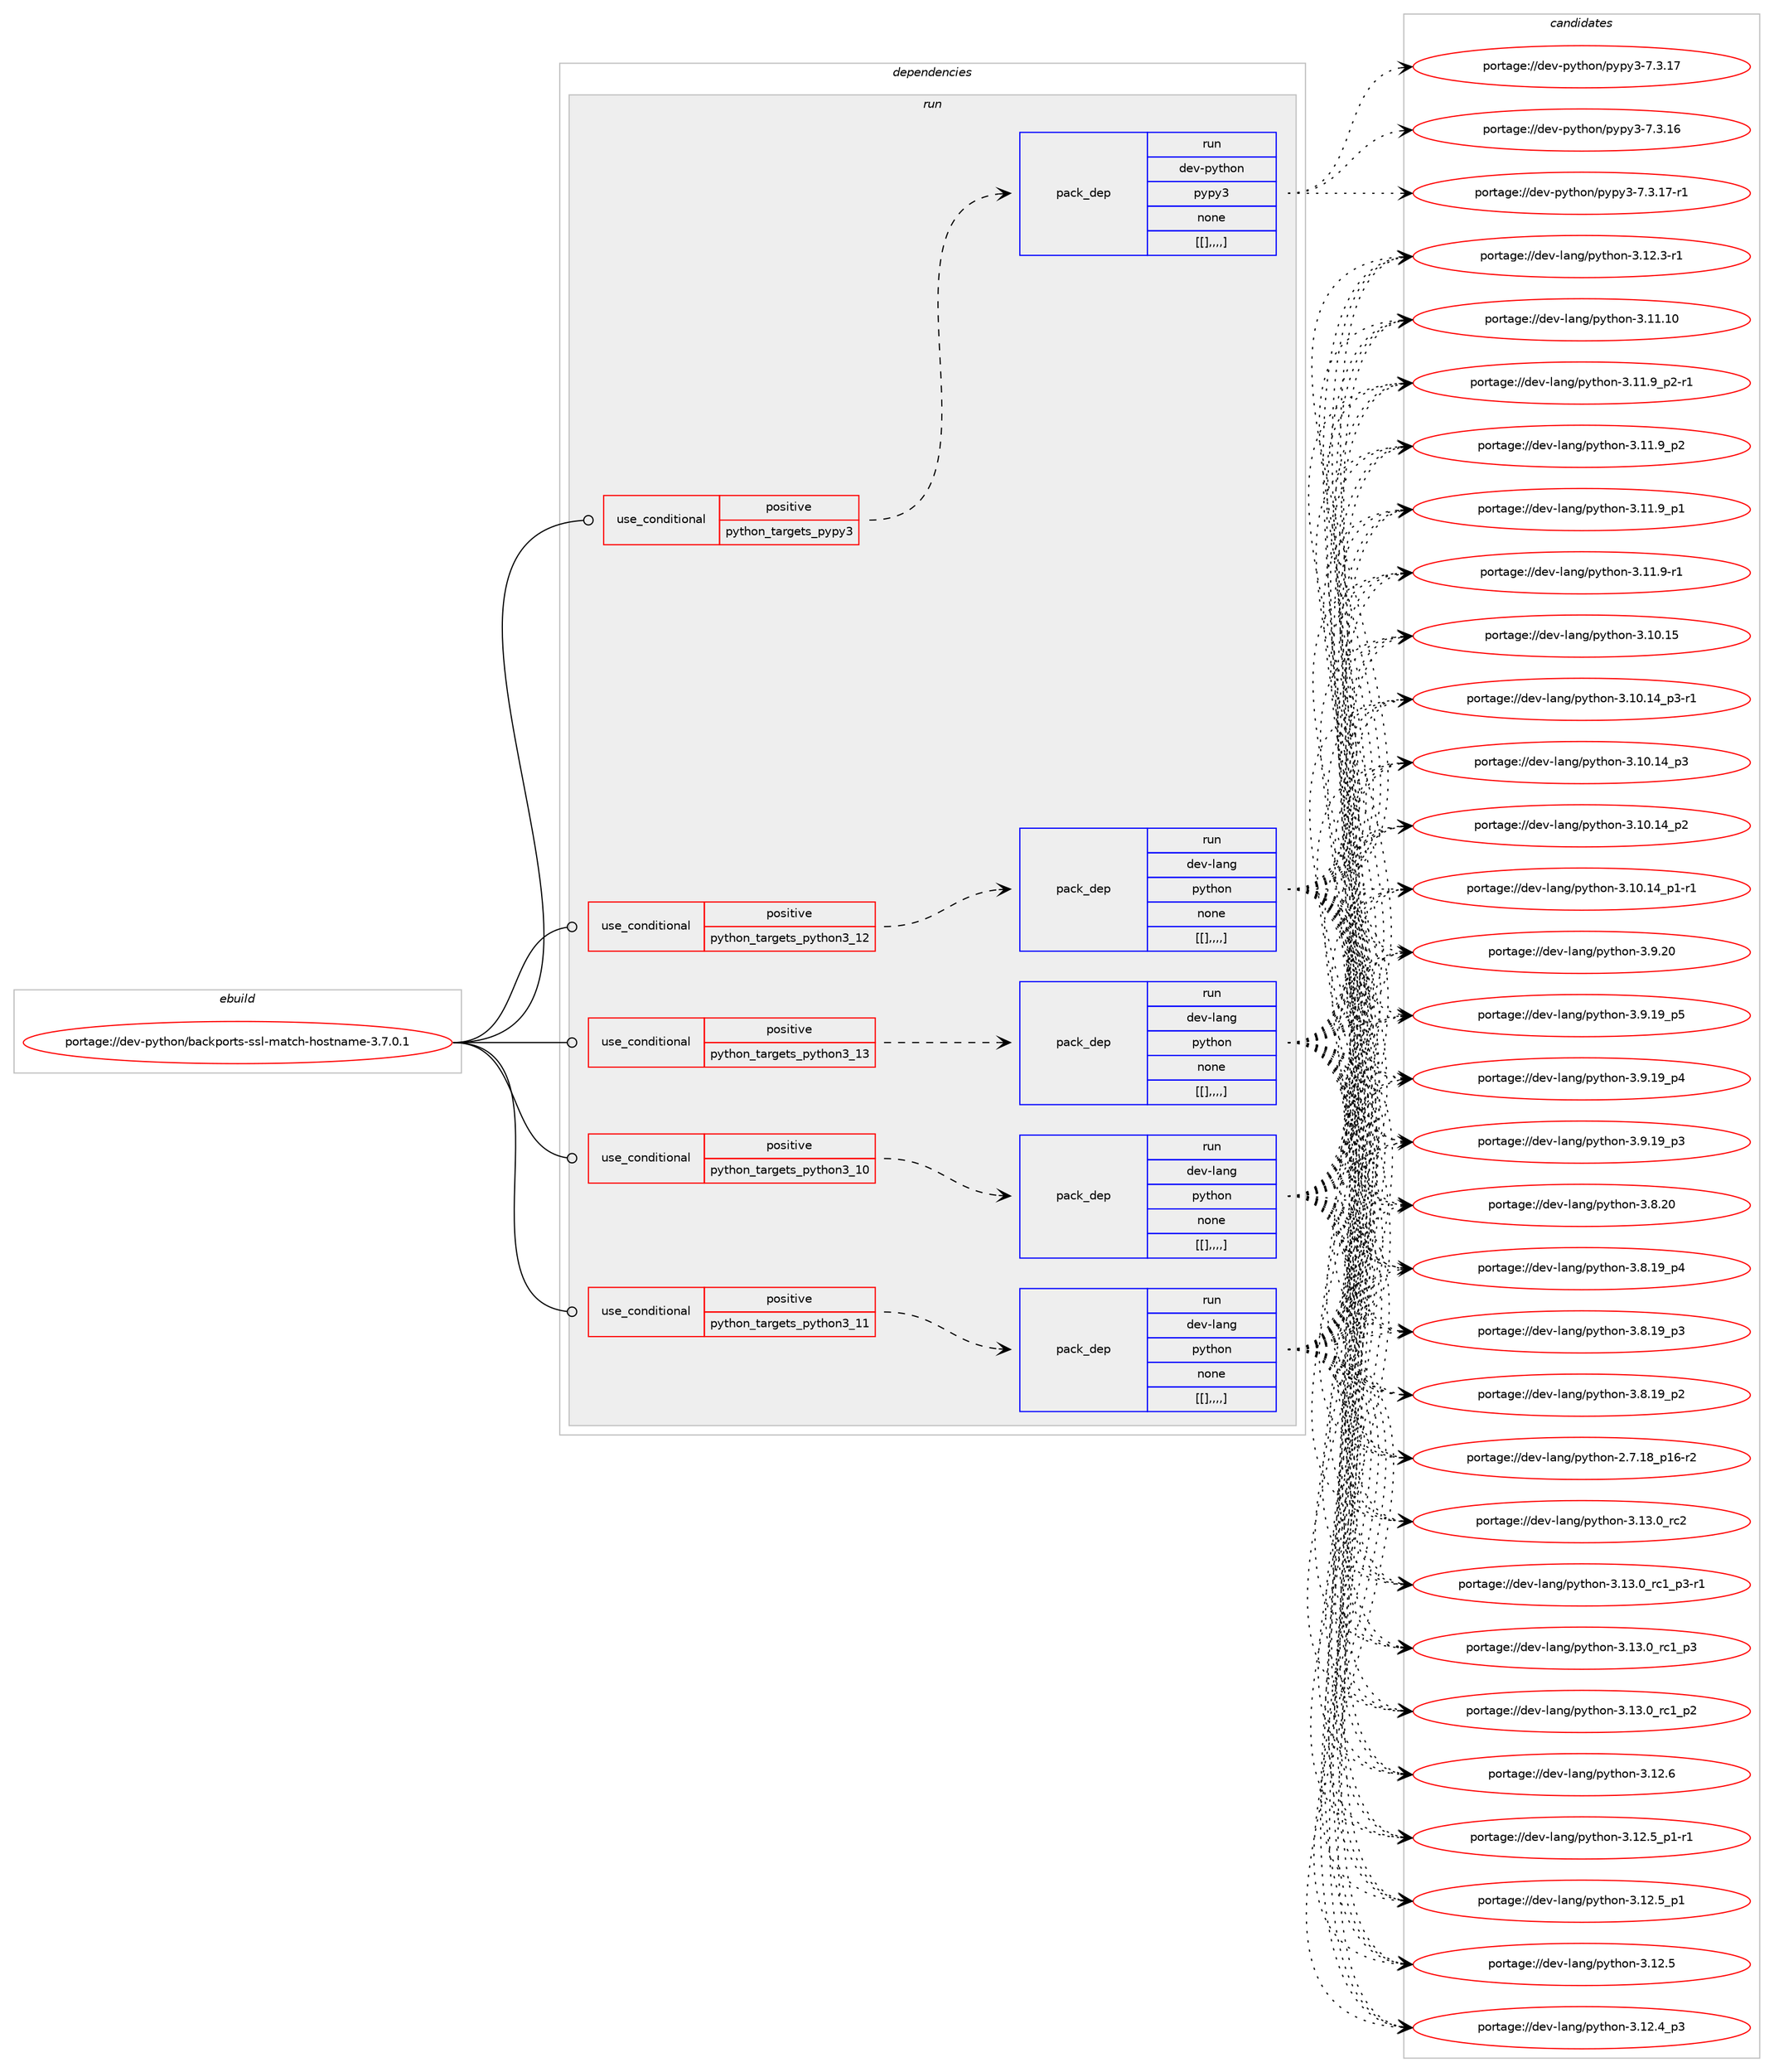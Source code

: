 digraph prolog {

# *************
# Graph options
# *************

newrank=true;
concentrate=true;
compound=true;
graph [rankdir=LR,fontname=Helvetica,fontsize=10,ranksep=1.5];#, ranksep=2.5, nodesep=0.2];
edge  [arrowhead=vee];
node  [fontname=Helvetica,fontsize=10];

# **********
# The ebuild
# **********

subgraph cluster_leftcol {
color=gray;
label=<<i>ebuild</i>>;
id [label="portage://dev-python/backports-ssl-match-hostname-3.7.0.1", color=red, width=4, href="../dev-python/backports-ssl-match-hostname-3.7.0.1.svg"];
}

# ****************
# The dependencies
# ****************

subgraph cluster_midcol {
color=gray;
label=<<i>dependencies</i>>;
subgraph cluster_compile {
fillcolor="#eeeeee";
style=filled;
label=<<i>compile</i>>;
}
subgraph cluster_compileandrun {
fillcolor="#eeeeee";
style=filled;
label=<<i>compile and run</i>>;
}
subgraph cluster_run {
fillcolor="#eeeeee";
style=filled;
label=<<i>run</i>>;
subgraph cond31689 {
dependency143271 [label=<<TABLE BORDER="0" CELLBORDER="1" CELLSPACING="0" CELLPADDING="4"><TR><TD ROWSPAN="3" CELLPADDING="10">use_conditional</TD></TR><TR><TD>positive</TD></TR><TR><TD>python_targets_pypy3</TD></TR></TABLE>>, shape=none, color=red];
subgraph pack110369 {
dependency143272 [label=<<TABLE BORDER="0" CELLBORDER="1" CELLSPACING="0" CELLPADDING="4" WIDTH="220"><TR><TD ROWSPAN="6" CELLPADDING="30">pack_dep</TD></TR><TR><TD WIDTH="110">run</TD></TR><TR><TD>dev-python</TD></TR><TR><TD>pypy3</TD></TR><TR><TD>none</TD></TR><TR><TD>[[],,,,]</TD></TR></TABLE>>, shape=none, color=blue];
}
dependency143271:e -> dependency143272:w [weight=20,style="dashed",arrowhead="vee"];
}
id:e -> dependency143271:w [weight=20,style="solid",arrowhead="odot"];
subgraph cond31690 {
dependency143273 [label=<<TABLE BORDER="0" CELLBORDER="1" CELLSPACING="0" CELLPADDING="4"><TR><TD ROWSPAN="3" CELLPADDING="10">use_conditional</TD></TR><TR><TD>positive</TD></TR><TR><TD>python_targets_python3_10</TD></TR></TABLE>>, shape=none, color=red];
subgraph pack110370 {
dependency143274 [label=<<TABLE BORDER="0" CELLBORDER="1" CELLSPACING="0" CELLPADDING="4" WIDTH="220"><TR><TD ROWSPAN="6" CELLPADDING="30">pack_dep</TD></TR><TR><TD WIDTH="110">run</TD></TR><TR><TD>dev-lang</TD></TR><TR><TD>python</TD></TR><TR><TD>none</TD></TR><TR><TD>[[],,,,]</TD></TR></TABLE>>, shape=none, color=blue];
}
dependency143273:e -> dependency143274:w [weight=20,style="dashed",arrowhead="vee"];
}
id:e -> dependency143273:w [weight=20,style="solid",arrowhead="odot"];
subgraph cond31691 {
dependency143275 [label=<<TABLE BORDER="0" CELLBORDER="1" CELLSPACING="0" CELLPADDING="4"><TR><TD ROWSPAN="3" CELLPADDING="10">use_conditional</TD></TR><TR><TD>positive</TD></TR><TR><TD>python_targets_python3_11</TD></TR></TABLE>>, shape=none, color=red];
subgraph pack110371 {
dependency143276 [label=<<TABLE BORDER="0" CELLBORDER="1" CELLSPACING="0" CELLPADDING="4" WIDTH="220"><TR><TD ROWSPAN="6" CELLPADDING="30">pack_dep</TD></TR><TR><TD WIDTH="110">run</TD></TR><TR><TD>dev-lang</TD></TR><TR><TD>python</TD></TR><TR><TD>none</TD></TR><TR><TD>[[],,,,]</TD></TR></TABLE>>, shape=none, color=blue];
}
dependency143275:e -> dependency143276:w [weight=20,style="dashed",arrowhead="vee"];
}
id:e -> dependency143275:w [weight=20,style="solid",arrowhead="odot"];
subgraph cond31692 {
dependency143277 [label=<<TABLE BORDER="0" CELLBORDER="1" CELLSPACING="0" CELLPADDING="4"><TR><TD ROWSPAN="3" CELLPADDING="10">use_conditional</TD></TR><TR><TD>positive</TD></TR><TR><TD>python_targets_python3_12</TD></TR></TABLE>>, shape=none, color=red];
subgraph pack110372 {
dependency143278 [label=<<TABLE BORDER="0" CELLBORDER="1" CELLSPACING="0" CELLPADDING="4" WIDTH="220"><TR><TD ROWSPAN="6" CELLPADDING="30">pack_dep</TD></TR><TR><TD WIDTH="110">run</TD></TR><TR><TD>dev-lang</TD></TR><TR><TD>python</TD></TR><TR><TD>none</TD></TR><TR><TD>[[],,,,]</TD></TR></TABLE>>, shape=none, color=blue];
}
dependency143277:e -> dependency143278:w [weight=20,style="dashed",arrowhead="vee"];
}
id:e -> dependency143277:w [weight=20,style="solid",arrowhead="odot"];
subgraph cond31693 {
dependency143279 [label=<<TABLE BORDER="0" CELLBORDER="1" CELLSPACING="0" CELLPADDING="4"><TR><TD ROWSPAN="3" CELLPADDING="10">use_conditional</TD></TR><TR><TD>positive</TD></TR><TR><TD>python_targets_python3_13</TD></TR></TABLE>>, shape=none, color=red];
subgraph pack110373 {
dependency143280 [label=<<TABLE BORDER="0" CELLBORDER="1" CELLSPACING="0" CELLPADDING="4" WIDTH="220"><TR><TD ROWSPAN="6" CELLPADDING="30">pack_dep</TD></TR><TR><TD WIDTH="110">run</TD></TR><TR><TD>dev-lang</TD></TR><TR><TD>python</TD></TR><TR><TD>none</TD></TR><TR><TD>[[],,,,]</TD></TR></TABLE>>, shape=none, color=blue];
}
dependency143279:e -> dependency143280:w [weight=20,style="dashed",arrowhead="vee"];
}
id:e -> dependency143279:w [weight=20,style="solid",arrowhead="odot"];
}
}

# **************
# The candidates
# **************

subgraph cluster_choices {
rank=same;
color=gray;
label=<<i>candidates</i>>;

subgraph choice110369 {
color=black;
nodesep=1;
choice100101118451121211161041111104711212111212151455546514649554511449 [label="portage://dev-python/pypy3-7.3.17-r1", color=red, width=4,href="../dev-python/pypy3-7.3.17-r1.svg"];
choice10010111845112121116104111110471121211121215145554651464955 [label="portage://dev-python/pypy3-7.3.17", color=red, width=4,href="../dev-python/pypy3-7.3.17.svg"];
choice10010111845112121116104111110471121211121215145554651464954 [label="portage://dev-python/pypy3-7.3.16", color=red, width=4,href="../dev-python/pypy3-7.3.16.svg"];
dependency143272:e -> choice100101118451121211161041111104711212111212151455546514649554511449:w [style=dotted,weight="100"];
dependency143272:e -> choice10010111845112121116104111110471121211121215145554651464955:w [style=dotted,weight="100"];
dependency143272:e -> choice10010111845112121116104111110471121211121215145554651464954:w [style=dotted,weight="100"];
}
subgraph choice110370 {
color=black;
nodesep=1;
choice10010111845108971101034711212111610411111045514649514648951149950 [label="portage://dev-lang/python-3.13.0_rc2", color=red, width=4,href="../dev-lang/python-3.13.0_rc2.svg"];
choice1001011184510897110103471121211161041111104551464951464895114994995112514511449 [label="portage://dev-lang/python-3.13.0_rc1_p3-r1", color=red, width=4,href="../dev-lang/python-3.13.0_rc1_p3-r1.svg"];
choice100101118451089711010347112121116104111110455146495146489511499499511251 [label="portage://dev-lang/python-3.13.0_rc1_p3", color=red, width=4,href="../dev-lang/python-3.13.0_rc1_p3.svg"];
choice100101118451089711010347112121116104111110455146495146489511499499511250 [label="portage://dev-lang/python-3.13.0_rc1_p2", color=red, width=4,href="../dev-lang/python-3.13.0_rc1_p2.svg"];
choice10010111845108971101034711212111610411111045514649504654 [label="portage://dev-lang/python-3.12.6", color=red, width=4,href="../dev-lang/python-3.12.6.svg"];
choice1001011184510897110103471121211161041111104551464950465395112494511449 [label="portage://dev-lang/python-3.12.5_p1-r1", color=red, width=4,href="../dev-lang/python-3.12.5_p1-r1.svg"];
choice100101118451089711010347112121116104111110455146495046539511249 [label="portage://dev-lang/python-3.12.5_p1", color=red, width=4,href="../dev-lang/python-3.12.5_p1.svg"];
choice10010111845108971101034711212111610411111045514649504653 [label="portage://dev-lang/python-3.12.5", color=red, width=4,href="../dev-lang/python-3.12.5.svg"];
choice100101118451089711010347112121116104111110455146495046529511251 [label="portage://dev-lang/python-3.12.4_p3", color=red, width=4,href="../dev-lang/python-3.12.4_p3.svg"];
choice100101118451089711010347112121116104111110455146495046514511449 [label="portage://dev-lang/python-3.12.3-r1", color=red, width=4,href="../dev-lang/python-3.12.3-r1.svg"];
choice1001011184510897110103471121211161041111104551464949464948 [label="portage://dev-lang/python-3.11.10", color=red, width=4,href="../dev-lang/python-3.11.10.svg"];
choice1001011184510897110103471121211161041111104551464949465795112504511449 [label="portage://dev-lang/python-3.11.9_p2-r1", color=red, width=4,href="../dev-lang/python-3.11.9_p2-r1.svg"];
choice100101118451089711010347112121116104111110455146494946579511250 [label="portage://dev-lang/python-3.11.9_p2", color=red, width=4,href="../dev-lang/python-3.11.9_p2.svg"];
choice100101118451089711010347112121116104111110455146494946579511249 [label="portage://dev-lang/python-3.11.9_p1", color=red, width=4,href="../dev-lang/python-3.11.9_p1.svg"];
choice100101118451089711010347112121116104111110455146494946574511449 [label="portage://dev-lang/python-3.11.9-r1", color=red, width=4,href="../dev-lang/python-3.11.9-r1.svg"];
choice1001011184510897110103471121211161041111104551464948464953 [label="portage://dev-lang/python-3.10.15", color=red, width=4,href="../dev-lang/python-3.10.15.svg"];
choice100101118451089711010347112121116104111110455146494846495295112514511449 [label="portage://dev-lang/python-3.10.14_p3-r1", color=red, width=4,href="../dev-lang/python-3.10.14_p3-r1.svg"];
choice10010111845108971101034711212111610411111045514649484649529511251 [label="portage://dev-lang/python-3.10.14_p3", color=red, width=4,href="../dev-lang/python-3.10.14_p3.svg"];
choice10010111845108971101034711212111610411111045514649484649529511250 [label="portage://dev-lang/python-3.10.14_p2", color=red, width=4,href="../dev-lang/python-3.10.14_p2.svg"];
choice100101118451089711010347112121116104111110455146494846495295112494511449 [label="portage://dev-lang/python-3.10.14_p1-r1", color=red, width=4,href="../dev-lang/python-3.10.14_p1-r1.svg"];
choice10010111845108971101034711212111610411111045514657465048 [label="portage://dev-lang/python-3.9.20", color=red, width=4,href="../dev-lang/python-3.9.20.svg"];
choice100101118451089711010347112121116104111110455146574649579511253 [label="portage://dev-lang/python-3.9.19_p5", color=red, width=4,href="../dev-lang/python-3.9.19_p5.svg"];
choice100101118451089711010347112121116104111110455146574649579511252 [label="portage://dev-lang/python-3.9.19_p4", color=red, width=4,href="../dev-lang/python-3.9.19_p4.svg"];
choice100101118451089711010347112121116104111110455146574649579511251 [label="portage://dev-lang/python-3.9.19_p3", color=red, width=4,href="../dev-lang/python-3.9.19_p3.svg"];
choice10010111845108971101034711212111610411111045514656465048 [label="portage://dev-lang/python-3.8.20", color=red, width=4,href="../dev-lang/python-3.8.20.svg"];
choice100101118451089711010347112121116104111110455146564649579511252 [label="portage://dev-lang/python-3.8.19_p4", color=red, width=4,href="../dev-lang/python-3.8.19_p4.svg"];
choice100101118451089711010347112121116104111110455146564649579511251 [label="portage://dev-lang/python-3.8.19_p3", color=red, width=4,href="../dev-lang/python-3.8.19_p3.svg"];
choice100101118451089711010347112121116104111110455146564649579511250 [label="portage://dev-lang/python-3.8.19_p2", color=red, width=4,href="../dev-lang/python-3.8.19_p2.svg"];
choice100101118451089711010347112121116104111110455046554649569511249544511450 [label="portage://dev-lang/python-2.7.18_p16-r2", color=red, width=4,href="../dev-lang/python-2.7.18_p16-r2.svg"];
dependency143274:e -> choice10010111845108971101034711212111610411111045514649514648951149950:w [style=dotted,weight="100"];
dependency143274:e -> choice1001011184510897110103471121211161041111104551464951464895114994995112514511449:w [style=dotted,weight="100"];
dependency143274:e -> choice100101118451089711010347112121116104111110455146495146489511499499511251:w [style=dotted,weight="100"];
dependency143274:e -> choice100101118451089711010347112121116104111110455146495146489511499499511250:w [style=dotted,weight="100"];
dependency143274:e -> choice10010111845108971101034711212111610411111045514649504654:w [style=dotted,weight="100"];
dependency143274:e -> choice1001011184510897110103471121211161041111104551464950465395112494511449:w [style=dotted,weight="100"];
dependency143274:e -> choice100101118451089711010347112121116104111110455146495046539511249:w [style=dotted,weight="100"];
dependency143274:e -> choice10010111845108971101034711212111610411111045514649504653:w [style=dotted,weight="100"];
dependency143274:e -> choice100101118451089711010347112121116104111110455146495046529511251:w [style=dotted,weight="100"];
dependency143274:e -> choice100101118451089711010347112121116104111110455146495046514511449:w [style=dotted,weight="100"];
dependency143274:e -> choice1001011184510897110103471121211161041111104551464949464948:w [style=dotted,weight="100"];
dependency143274:e -> choice1001011184510897110103471121211161041111104551464949465795112504511449:w [style=dotted,weight="100"];
dependency143274:e -> choice100101118451089711010347112121116104111110455146494946579511250:w [style=dotted,weight="100"];
dependency143274:e -> choice100101118451089711010347112121116104111110455146494946579511249:w [style=dotted,weight="100"];
dependency143274:e -> choice100101118451089711010347112121116104111110455146494946574511449:w [style=dotted,weight="100"];
dependency143274:e -> choice1001011184510897110103471121211161041111104551464948464953:w [style=dotted,weight="100"];
dependency143274:e -> choice100101118451089711010347112121116104111110455146494846495295112514511449:w [style=dotted,weight="100"];
dependency143274:e -> choice10010111845108971101034711212111610411111045514649484649529511251:w [style=dotted,weight="100"];
dependency143274:e -> choice10010111845108971101034711212111610411111045514649484649529511250:w [style=dotted,weight="100"];
dependency143274:e -> choice100101118451089711010347112121116104111110455146494846495295112494511449:w [style=dotted,weight="100"];
dependency143274:e -> choice10010111845108971101034711212111610411111045514657465048:w [style=dotted,weight="100"];
dependency143274:e -> choice100101118451089711010347112121116104111110455146574649579511253:w [style=dotted,weight="100"];
dependency143274:e -> choice100101118451089711010347112121116104111110455146574649579511252:w [style=dotted,weight="100"];
dependency143274:e -> choice100101118451089711010347112121116104111110455146574649579511251:w [style=dotted,weight="100"];
dependency143274:e -> choice10010111845108971101034711212111610411111045514656465048:w [style=dotted,weight="100"];
dependency143274:e -> choice100101118451089711010347112121116104111110455146564649579511252:w [style=dotted,weight="100"];
dependency143274:e -> choice100101118451089711010347112121116104111110455146564649579511251:w [style=dotted,weight="100"];
dependency143274:e -> choice100101118451089711010347112121116104111110455146564649579511250:w [style=dotted,weight="100"];
dependency143274:e -> choice100101118451089711010347112121116104111110455046554649569511249544511450:w [style=dotted,weight="100"];
}
subgraph choice110371 {
color=black;
nodesep=1;
choice10010111845108971101034711212111610411111045514649514648951149950 [label="portage://dev-lang/python-3.13.0_rc2", color=red, width=4,href="../dev-lang/python-3.13.0_rc2.svg"];
choice1001011184510897110103471121211161041111104551464951464895114994995112514511449 [label="portage://dev-lang/python-3.13.0_rc1_p3-r1", color=red, width=4,href="../dev-lang/python-3.13.0_rc1_p3-r1.svg"];
choice100101118451089711010347112121116104111110455146495146489511499499511251 [label="portage://dev-lang/python-3.13.0_rc1_p3", color=red, width=4,href="../dev-lang/python-3.13.0_rc1_p3.svg"];
choice100101118451089711010347112121116104111110455146495146489511499499511250 [label="portage://dev-lang/python-3.13.0_rc1_p2", color=red, width=4,href="../dev-lang/python-3.13.0_rc1_p2.svg"];
choice10010111845108971101034711212111610411111045514649504654 [label="portage://dev-lang/python-3.12.6", color=red, width=4,href="../dev-lang/python-3.12.6.svg"];
choice1001011184510897110103471121211161041111104551464950465395112494511449 [label="portage://dev-lang/python-3.12.5_p1-r1", color=red, width=4,href="../dev-lang/python-3.12.5_p1-r1.svg"];
choice100101118451089711010347112121116104111110455146495046539511249 [label="portage://dev-lang/python-3.12.5_p1", color=red, width=4,href="../dev-lang/python-3.12.5_p1.svg"];
choice10010111845108971101034711212111610411111045514649504653 [label="portage://dev-lang/python-3.12.5", color=red, width=4,href="../dev-lang/python-3.12.5.svg"];
choice100101118451089711010347112121116104111110455146495046529511251 [label="portage://dev-lang/python-3.12.4_p3", color=red, width=4,href="../dev-lang/python-3.12.4_p3.svg"];
choice100101118451089711010347112121116104111110455146495046514511449 [label="portage://dev-lang/python-3.12.3-r1", color=red, width=4,href="../dev-lang/python-3.12.3-r1.svg"];
choice1001011184510897110103471121211161041111104551464949464948 [label="portage://dev-lang/python-3.11.10", color=red, width=4,href="../dev-lang/python-3.11.10.svg"];
choice1001011184510897110103471121211161041111104551464949465795112504511449 [label="portage://dev-lang/python-3.11.9_p2-r1", color=red, width=4,href="../dev-lang/python-3.11.9_p2-r1.svg"];
choice100101118451089711010347112121116104111110455146494946579511250 [label="portage://dev-lang/python-3.11.9_p2", color=red, width=4,href="../dev-lang/python-3.11.9_p2.svg"];
choice100101118451089711010347112121116104111110455146494946579511249 [label="portage://dev-lang/python-3.11.9_p1", color=red, width=4,href="../dev-lang/python-3.11.9_p1.svg"];
choice100101118451089711010347112121116104111110455146494946574511449 [label="portage://dev-lang/python-3.11.9-r1", color=red, width=4,href="../dev-lang/python-3.11.9-r1.svg"];
choice1001011184510897110103471121211161041111104551464948464953 [label="portage://dev-lang/python-3.10.15", color=red, width=4,href="../dev-lang/python-3.10.15.svg"];
choice100101118451089711010347112121116104111110455146494846495295112514511449 [label="portage://dev-lang/python-3.10.14_p3-r1", color=red, width=4,href="../dev-lang/python-3.10.14_p3-r1.svg"];
choice10010111845108971101034711212111610411111045514649484649529511251 [label="portage://dev-lang/python-3.10.14_p3", color=red, width=4,href="../dev-lang/python-3.10.14_p3.svg"];
choice10010111845108971101034711212111610411111045514649484649529511250 [label="portage://dev-lang/python-3.10.14_p2", color=red, width=4,href="../dev-lang/python-3.10.14_p2.svg"];
choice100101118451089711010347112121116104111110455146494846495295112494511449 [label="portage://dev-lang/python-3.10.14_p1-r1", color=red, width=4,href="../dev-lang/python-3.10.14_p1-r1.svg"];
choice10010111845108971101034711212111610411111045514657465048 [label="portage://dev-lang/python-3.9.20", color=red, width=4,href="../dev-lang/python-3.9.20.svg"];
choice100101118451089711010347112121116104111110455146574649579511253 [label="portage://dev-lang/python-3.9.19_p5", color=red, width=4,href="../dev-lang/python-3.9.19_p5.svg"];
choice100101118451089711010347112121116104111110455146574649579511252 [label="portage://dev-lang/python-3.9.19_p4", color=red, width=4,href="../dev-lang/python-3.9.19_p4.svg"];
choice100101118451089711010347112121116104111110455146574649579511251 [label="portage://dev-lang/python-3.9.19_p3", color=red, width=4,href="../dev-lang/python-3.9.19_p3.svg"];
choice10010111845108971101034711212111610411111045514656465048 [label="portage://dev-lang/python-3.8.20", color=red, width=4,href="../dev-lang/python-3.8.20.svg"];
choice100101118451089711010347112121116104111110455146564649579511252 [label="portage://dev-lang/python-3.8.19_p4", color=red, width=4,href="../dev-lang/python-3.8.19_p4.svg"];
choice100101118451089711010347112121116104111110455146564649579511251 [label="portage://dev-lang/python-3.8.19_p3", color=red, width=4,href="../dev-lang/python-3.8.19_p3.svg"];
choice100101118451089711010347112121116104111110455146564649579511250 [label="portage://dev-lang/python-3.8.19_p2", color=red, width=4,href="../dev-lang/python-3.8.19_p2.svg"];
choice100101118451089711010347112121116104111110455046554649569511249544511450 [label="portage://dev-lang/python-2.7.18_p16-r2", color=red, width=4,href="../dev-lang/python-2.7.18_p16-r2.svg"];
dependency143276:e -> choice10010111845108971101034711212111610411111045514649514648951149950:w [style=dotted,weight="100"];
dependency143276:e -> choice1001011184510897110103471121211161041111104551464951464895114994995112514511449:w [style=dotted,weight="100"];
dependency143276:e -> choice100101118451089711010347112121116104111110455146495146489511499499511251:w [style=dotted,weight="100"];
dependency143276:e -> choice100101118451089711010347112121116104111110455146495146489511499499511250:w [style=dotted,weight="100"];
dependency143276:e -> choice10010111845108971101034711212111610411111045514649504654:w [style=dotted,weight="100"];
dependency143276:e -> choice1001011184510897110103471121211161041111104551464950465395112494511449:w [style=dotted,weight="100"];
dependency143276:e -> choice100101118451089711010347112121116104111110455146495046539511249:w [style=dotted,weight="100"];
dependency143276:e -> choice10010111845108971101034711212111610411111045514649504653:w [style=dotted,weight="100"];
dependency143276:e -> choice100101118451089711010347112121116104111110455146495046529511251:w [style=dotted,weight="100"];
dependency143276:e -> choice100101118451089711010347112121116104111110455146495046514511449:w [style=dotted,weight="100"];
dependency143276:e -> choice1001011184510897110103471121211161041111104551464949464948:w [style=dotted,weight="100"];
dependency143276:e -> choice1001011184510897110103471121211161041111104551464949465795112504511449:w [style=dotted,weight="100"];
dependency143276:e -> choice100101118451089711010347112121116104111110455146494946579511250:w [style=dotted,weight="100"];
dependency143276:e -> choice100101118451089711010347112121116104111110455146494946579511249:w [style=dotted,weight="100"];
dependency143276:e -> choice100101118451089711010347112121116104111110455146494946574511449:w [style=dotted,weight="100"];
dependency143276:e -> choice1001011184510897110103471121211161041111104551464948464953:w [style=dotted,weight="100"];
dependency143276:e -> choice100101118451089711010347112121116104111110455146494846495295112514511449:w [style=dotted,weight="100"];
dependency143276:e -> choice10010111845108971101034711212111610411111045514649484649529511251:w [style=dotted,weight="100"];
dependency143276:e -> choice10010111845108971101034711212111610411111045514649484649529511250:w [style=dotted,weight="100"];
dependency143276:e -> choice100101118451089711010347112121116104111110455146494846495295112494511449:w [style=dotted,weight="100"];
dependency143276:e -> choice10010111845108971101034711212111610411111045514657465048:w [style=dotted,weight="100"];
dependency143276:e -> choice100101118451089711010347112121116104111110455146574649579511253:w [style=dotted,weight="100"];
dependency143276:e -> choice100101118451089711010347112121116104111110455146574649579511252:w [style=dotted,weight="100"];
dependency143276:e -> choice100101118451089711010347112121116104111110455146574649579511251:w [style=dotted,weight="100"];
dependency143276:e -> choice10010111845108971101034711212111610411111045514656465048:w [style=dotted,weight="100"];
dependency143276:e -> choice100101118451089711010347112121116104111110455146564649579511252:w [style=dotted,weight="100"];
dependency143276:e -> choice100101118451089711010347112121116104111110455146564649579511251:w [style=dotted,weight="100"];
dependency143276:e -> choice100101118451089711010347112121116104111110455146564649579511250:w [style=dotted,weight="100"];
dependency143276:e -> choice100101118451089711010347112121116104111110455046554649569511249544511450:w [style=dotted,weight="100"];
}
subgraph choice110372 {
color=black;
nodesep=1;
choice10010111845108971101034711212111610411111045514649514648951149950 [label="portage://dev-lang/python-3.13.0_rc2", color=red, width=4,href="../dev-lang/python-3.13.0_rc2.svg"];
choice1001011184510897110103471121211161041111104551464951464895114994995112514511449 [label="portage://dev-lang/python-3.13.0_rc1_p3-r1", color=red, width=4,href="../dev-lang/python-3.13.0_rc1_p3-r1.svg"];
choice100101118451089711010347112121116104111110455146495146489511499499511251 [label="portage://dev-lang/python-3.13.0_rc1_p3", color=red, width=4,href="../dev-lang/python-3.13.0_rc1_p3.svg"];
choice100101118451089711010347112121116104111110455146495146489511499499511250 [label="portage://dev-lang/python-3.13.0_rc1_p2", color=red, width=4,href="../dev-lang/python-3.13.0_rc1_p2.svg"];
choice10010111845108971101034711212111610411111045514649504654 [label="portage://dev-lang/python-3.12.6", color=red, width=4,href="../dev-lang/python-3.12.6.svg"];
choice1001011184510897110103471121211161041111104551464950465395112494511449 [label="portage://dev-lang/python-3.12.5_p1-r1", color=red, width=4,href="../dev-lang/python-3.12.5_p1-r1.svg"];
choice100101118451089711010347112121116104111110455146495046539511249 [label="portage://dev-lang/python-3.12.5_p1", color=red, width=4,href="../dev-lang/python-3.12.5_p1.svg"];
choice10010111845108971101034711212111610411111045514649504653 [label="portage://dev-lang/python-3.12.5", color=red, width=4,href="../dev-lang/python-3.12.5.svg"];
choice100101118451089711010347112121116104111110455146495046529511251 [label="portage://dev-lang/python-3.12.4_p3", color=red, width=4,href="../dev-lang/python-3.12.4_p3.svg"];
choice100101118451089711010347112121116104111110455146495046514511449 [label="portage://dev-lang/python-3.12.3-r1", color=red, width=4,href="../dev-lang/python-3.12.3-r1.svg"];
choice1001011184510897110103471121211161041111104551464949464948 [label="portage://dev-lang/python-3.11.10", color=red, width=4,href="../dev-lang/python-3.11.10.svg"];
choice1001011184510897110103471121211161041111104551464949465795112504511449 [label="portage://dev-lang/python-3.11.9_p2-r1", color=red, width=4,href="../dev-lang/python-3.11.9_p2-r1.svg"];
choice100101118451089711010347112121116104111110455146494946579511250 [label="portage://dev-lang/python-3.11.9_p2", color=red, width=4,href="../dev-lang/python-3.11.9_p2.svg"];
choice100101118451089711010347112121116104111110455146494946579511249 [label="portage://dev-lang/python-3.11.9_p1", color=red, width=4,href="../dev-lang/python-3.11.9_p1.svg"];
choice100101118451089711010347112121116104111110455146494946574511449 [label="portage://dev-lang/python-3.11.9-r1", color=red, width=4,href="../dev-lang/python-3.11.9-r1.svg"];
choice1001011184510897110103471121211161041111104551464948464953 [label="portage://dev-lang/python-3.10.15", color=red, width=4,href="../dev-lang/python-3.10.15.svg"];
choice100101118451089711010347112121116104111110455146494846495295112514511449 [label="portage://dev-lang/python-3.10.14_p3-r1", color=red, width=4,href="../dev-lang/python-3.10.14_p3-r1.svg"];
choice10010111845108971101034711212111610411111045514649484649529511251 [label="portage://dev-lang/python-3.10.14_p3", color=red, width=4,href="../dev-lang/python-3.10.14_p3.svg"];
choice10010111845108971101034711212111610411111045514649484649529511250 [label="portage://dev-lang/python-3.10.14_p2", color=red, width=4,href="../dev-lang/python-3.10.14_p2.svg"];
choice100101118451089711010347112121116104111110455146494846495295112494511449 [label="portage://dev-lang/python-3.10.14_p1-r1", color=red, width=4,href="../dev-lang/python-3.10.14_p1-r1.svg"];
choice10010111845108971101034711212111610411111045514657465048 [label="portage://dev-lang/python-3.9.20", color=red, width=4,href="../dev-lang/python-3.9.20.svg"];
choice100101118451089711010347112121116104111110455146574649579511253 [label="portage://dev-lang/python-3.9.19_p5", color=red, width=4,href="../dev-lang/python-3.9.19_p5.svg"];
choice100101118451089711010347112121116104111110455146574649579511252 [label="portage://dev-lang/python-3.9.19_p4", color=red, width=4,href="../dev-lang/python-3.9.19_p4.svg"];
choice100101118451089711010347112121116104111110455146574649579511251 [label="portage://dev-lang/python-3.9.19_p3", color=red, width=4,href="../dev-lang/python-3.9.19_p3.svg"];
choice10010111845108971101034711212111610411111045514656465048 [label="portage://dev-lang/python-3.8.20", color=red, width=4,href="../dev-lang/python-3.8.20.svg"];
choice100101118451089711010347112121116104111110455146564649579511252 [label="portage://dev-lang/python-3.8.19_p4", color=red, width=4,href="../dev-lang/python-3.8.19_p4.svg"];
choice100101118451089711010347112121116104111110455146564649579511251 [label="portage://dev-lang/python-3.8.19_p3", color=red, width=4,href="../dev-lang/python-3.8.19_p3.svg"];
choice100101118451089711010347112121116104111110455146564649579511250 [label="portage://dev-lang/python-3.8.19_p2", color=red, width=4,href="../dev-lang/python-3.8.19_p2.svg"];
choice100101118451089711010347112121116104111110455046554649569511249544511450 [label="portage://dev-lang/python-2.7.18_p16-r2", color=red, width=4,href="../dev-lang/python-2.7.18_p16-r2.svg"];
dependency143278:e -> choice10010111845108971101034711212111610411111045514649514648951149950:w [style=dotted,weight="100"];
dependency143278:e -> choice1001011184510897110103471121211161041111104551464951464895114994995112514511449:w [style=dotted,weight="100"];
dependency143278:e -> choice100101118451089711010347112121116104111110455146495146489511499499511251:w [style=dotted,weight="100"];
dependency143278:e -> choice100101118451089711010347112121116104111110455146495146489511499499511250:w [style=dotted,weight="100"];
dependency143278:e -> choice10010111845108971101034711212111610411111045514649504654:w [style=dotted,weight="100"];
dependency143278:e -> choice1001011184510897110103471121211161041111104551464950465395112494511449:w [style=dotted,weight="100"];
dependency143278:e -> choice100101118451089711010347112121116104111110455146495046539511249:w [style=dotted,weight="100"];
dependency143278:e -> choice10010111845108971101034711212111610411111045514649504653:w [style=dotted,weight="100"];
dependency143278:e -> choice100101118451089711010347112121116104111110455146495046529511251:w [style=dotted,weight="100"];
dependency143278:e -> choice100101118451089711010347112121116104111110455146495046514511449:w [style=dotted,weight="100"];
dependency143278:e -> choice1001011184510897110103471121211161041111104551464949464948:w [style=dotted,weight="100"];
dependency143278:e -> choice1001011184510897110103471121211161041111104551464949465795112504511449:w [style=dotted,weight="100"];
dependency143278:e -> choice100101118451089711010347112121116104111110455146494946579511250:w [style=dotted,weight="100"];
dependency143278:e -> choice100101118451089711010347112121116104111110455146494946579511249:w [style=dotted,weight="100"];
dependency143278:e -> choice100101118451089711010347112121116104111110455146494946574511449:w [style=dotted,weight="100"];
dependency143278:e -> choice1001011184510897110103471121211161041111104551464948464953:w [style=dotted,weight="100"];
dependency143278:e -> choice100101118451089711010347112121116104111110455146494846495295112514511449:w [style=dotted,weight="100"];
dependency143278:e -> choice10010111845108971101034711212111610411111045514649484649529511251:w [style=dotted,weight="100"];
dependency143278:e -> choice10010111845108971101034711212111610411111045514649484649529511250:w [style=dotted,weight="100"];
dependency143278:e -> choice100101118451089711010347112121116104111110455146494846495295112494511449:w [style=dotted,weight="100"];
dependency143278:e -> choice10010111845108971101034711212111610411111045514657465048:w [style=dotted,weight="100"];
dependency143278:e -> choice100101118451089711010347112121116104111110455146574649579511253:w [style=dotted,weight="100"];
dependency143278:e -> choice100101118451089711010347112121116104111110455146574649579511252:w [style=dotted,weight="100"];
dependency143278:e -> choice100101118451089711010347112121116104111110455146574649579511251:w [style=dotted,weight="100"];
dependency143278:e -> choice10010111845108971101034711212111610411111045514656465048:w [style=dotted,weight="100"];
dependency143278:e -> choice100101118451089711010347112121116104111110455146564649579511252:w [style=dotted,weight="100"];
dependency143278:e -> choice100101118451089711010347112121116104111110455146564649579511251:w [style=dotted,weight="100"];
dependency143278:e -> choice100101118451089711010347112121116104111110455146564649579511250:w [style=dotted,weight="100"];
dependency143278:e -> choice100101118451089711010347112121116104111110455046554649569511249544511450:w [style=dotted,weight="100"];
}
subgraph choice110373 {
color=black;
nodesep=1;
choice10010111845108971101034711212111610411111045514649514648951149950 [label="portage://dev-lang/python-3.13.0_rc2", color=red, width=4,href="../dev-lang/python-3.13.0_rc2.svg"];
choice1001011184510897110103471121211161041111104551464951464895114994995112514511449 [label="portage://dev-lang/python-3.13.0_rc1_p3-r1", color=red, width=4,href="../dev-lang/python-3.13.0_rc1_p3-r1.svg"];
choice100101118451089711010347112121116104111110455146495146489511499499511251 [label="portage://dev-lang/python-3.13.0_rc1_p3", color=red, width=4,href="../dev-lang/python-3.13.0_rc1_p3.svg"];
choice100101118451089711010347112121116104111110455146495146489511499499511250 [label="portage://dev-lang/python-3.13.0_rc1_p2", color=red, width=4,href="../dev-lang/python-3.13.0_rc1_p2.svg"];
choice10010111845108971101034711212111610411111045514649504654 [label="portage://dev-lang/python-3.12.6", color=red, width=4,href="../dev-lang/python-3.12.6.svg"];
choice1001011184510897110103471121211161041111104551464950465395112494511449 [label="portage://dev-lang/python-3.12.5_p1-r1", color=red, width=4,href="../dev-lang/python-3.12.5_p1-r1.svg"];
choice100101118451089711010347112121116104111110455146495046539511249 [label="portage://dev-lang/python-3.12.5_p1", color=red, width=4,href="../dev-lang/python-3.12.5_p1.svg"];
choice10010111845108971101034711212111610411111045514649504653 [label="portage://dev-lang/python-3.12.5", color=red, width=4,href="../dev-lang/python-3.12.5.svg"];
choice100101118451089711010347112121116104111110455146495046529511251 [label="portage://dev-lang/python-3.12.4_p3", color=red, width=4,href="../dev-lang/python-3.12.4_p3.svg"];
choice100101118451089711010347112121116104111110455146495046514511449 [label="portage://dev-lang/python-3.12.3-r1", color=red, width=4,href="../dev-lang/python-3.12.3-r1.svg"];
choice1001011184510897110103471121211161041111104551464949464948 [label="portage://dev-lang/python-3.11.10", color=red, width=4,href="../dev-lang/python-3.11.10.svg"];
choice1001011184510897110103471121211161041111104551464949465795112504511449 [label="portage://dev-lang/python-3.11.9_p2-r1", color=red, width=4,href="../dev-lang/python-3.11.9_p2-r1.svg"];
choice100101118451089711010347112121116104111110455146494946579511250 [label="portage://dev-lang/python-3.11.9_p2", color=red, width=4,href="../dev-lang/python-3.11.9_p2.svg"];
choice100101118451089711010347112121116104111110455146494946579511249 [label="portage://dev-lang/python-3.11.9_p1", color=red, width=4,href="../dev-lang/python-3.11.9_p1.svg"];
choice100101118451089711010347112121116104111110455146494946574511449 [label="portage://dev-lang/python-3.11.9-r1", color=red, width=4,href="../dev-lang/python-3.11.9-r1.svg"];
choice1001011184510897110103471121211161041111104551464948464953 [label="portage://dev-lang/python-3.10.15", color=red, width=4,href="../dev-lang/python-3.10.15.svg"];
choice100101118451089711010347112121116104111110455146494846495295112514511449 [label="portage://dev-lang/python-3.10.14_p3-r1", color=red, width=4,href="../dev-lang/python-3.10.14_p3-r1.svg"];
choice10010111845108971101034711212111610411111045514649484649529511251 [label="portage://dev-lang/python-3.10.14_p3", color=red, width=4,href="../dev-lang/python-3.10.14_p3.svg"];
choice10010111845108971101034711212111610411111045514649484649529511250 [label="portage://dev-lang/python-3.10.14_p2", color=red, width=4,href="../dev-lang/python-3.10.14_p2.svg"];
choice100101118451089711010347112121116104111110455146494846495295112494511449 [label="portage://dev-lang/python-3.10.14_p1-r1", color=red, width=4,href="../dev-lang/python-3.10.14_p1-r1.svg"];
choice10010111845108971101034711212111610411111045514657465048 [label="portage://dev-lang/python-3.9.20", color=red, width=4,href="../dev-lang/python-3.9.20.svg"];
choice100101118451089711010347112121116104111110455146574649579511253 [label="portage://dev-lang/python-3.9.19_p5", color=red, width=4,href="../dev-lang/python-3.9.19_p5.svg"];
choice100101118451089711010347112121116104111110455146574649579511252 [label="portage://dev-lang/python-3.9.19_p4", color=red, width=4,href="../dev-lang/python-3.9.19_p4.svg"];
choice100101118451089711010347112121116104111110455146574649579511251 [label="portage://dev-lang/python-3.9.19_p3", color=red, width=4,href="../dev-lang/python-3.9.19_p3.svg"];
choice10010111845108971101034711212111610411111045514656465048 [label="portage://dev-lang/python-3.8.20", color=red, width=4,href="../dev-lang/python-3.8.20.svg"];
choice100101118451089711010347112121116104111110455146564649579511252 [label="portage://dev-lang/python-3.8.19_p4", color=red, width=4,href="../dev-lang/python-3.8.19_p4.svg"];
choice100101118451089711010347112121116104111110455146564649579511251 [label="portage://dev-lang/python-3.8.19_p3", color=red, width=4,href="../dev-lang/python-3.8.19_p3.svg"];
choice100101118451089711010347112121116104111110455146564649579511250 [label="portage://dev-lang/python-3.8.19_p2", color=red, width=4,href="../dev-lang/python-3.8.19_p2.svg"];
choice100101118451089711010347112121116104111110455046554649569511249544511450 [label="portage://dev-lang/python-2.7.18_p16-r2", color=red, width=4,href="../dev-lang/python-2.7.18_p16-r2.svg"];
dependency143280:e -> choice10010111845108971101034711212111610411111045514649514648951149950:w [style=dotted,weight="100"];
dependency143280:e -> choice1001011184510897110103471121211161041111104551464951464895114994995112514511449:w [style=dotted,weight="100"];
dependency143280:e -> choice100101118451089711010347112121116104111110455146495146489511499499511251:w [style=dotted,weight="100"];
dependency143280:e -> choice100101118451089711010347112121116104111110455146495146489511499499511250:w [style=dotted,weight="100"];
dependency143280:e -> choice10010111845108971101034711212111610411111045514649504654:w [style=dotted,weight="100"];
dependency143280:e -> choice1001011184510897110103471121211161041111104551464950465395112494511449:w [style=dotted,weight="100"];
dependency143280:e -> choice100101118451089711010347112121116104111110455146495046539511249:w [style=dotted,weight="100"];
dependency143280:e -> choice10010111845108971101034711212111610411111045514649504653:w [style=dotted,weight="100"];
dependency143280:e -> choice100101118451089711010347112121116104111110455146495046529511251:w [style=dotted,weight="100"];
dependency143280:e -> choice100101118451089711010347112121116104111110455146495046514511449:w [style=dotted,weight="100"];
dependency143280:e -> choice1001011184510897110103471121211161041111104551464949464948:w [style=dotted,weight="100"];
dependency143280:e -> choice1001011184510897110103471121211161041111104551464949465795112504511449:w [style=dotted,weight="100"];
dependency143280:e -> choice100101118451089711010347112121116104111110455146494946579511250:w [style=dotted,weight="100"];
dependency143280:e -> choice100101118451089711010347112121116104111110455146494946579511249:w [style=dotted,weight="100"];
dependency143280:e -> choice100101118451089711010347112121116104111110455146494946574511449:w [style=dotted,weight="100"];
dependency143280:e -> choice1001011184510897110103471121211161041111104551464948464953:w [style=dotted,weight="100"];
dependency143280:e -> choice100101118451089711010347112121116104111110455146494846495295112514511449:w [style=dotted,weight="100"];
dependency143280:e -> choice10010111845108971101034711212111610411111045514649484649529511251:w [style=dotted,weight="100"];
dependency143280:e -> choice10010111845108971101034711212111610411111045514649484649529511250:w [style=dotted,weight="100"];
dependency143280:e -> choice100101118451089711010347112121116104111110455146494846495295112494511449:w [style=dotted,weight="100"];
dependency143280:e -> choice10010111845108971101034711212111610411111045514657465048:w [style=dotted,weight="100"];
dependency143280:e -> choice100101118451089711010347112121116104111110455146574649579511253:w [style=dotted,weight="100"];
dependency143280:e -> choice100101118451089711010347112121116104111110455146574649579511252:w [style=dotted,weight="100"];
dependency143280:e -> choice100101118451089711010347112121116104111110455146574649579511251:w [style=dotted,weight="100"];
dependency143280:e -> choice10010111845108971101034711212111610411111045514656465048:w [style=dotted,weight="100"];
dependency143280:e -> choice100101118451089711010347112121116104111110455146564649579511252:w [style=dotted,weight="100"];
dependency143280:e -> choice100101118451089711010347112121116104111110455146564649579511251:w [style=dotted,weight="100"];
dependency143280:e -> choice100101118451089711010347112121116104111110455146564649579511250:w [style=dotted,weight="100"];
dependency143280:e -> choice100101118451089711010347112121116104111110455046554649569511249544511450:w [style=dotted,weight="100"];
}
}

}
